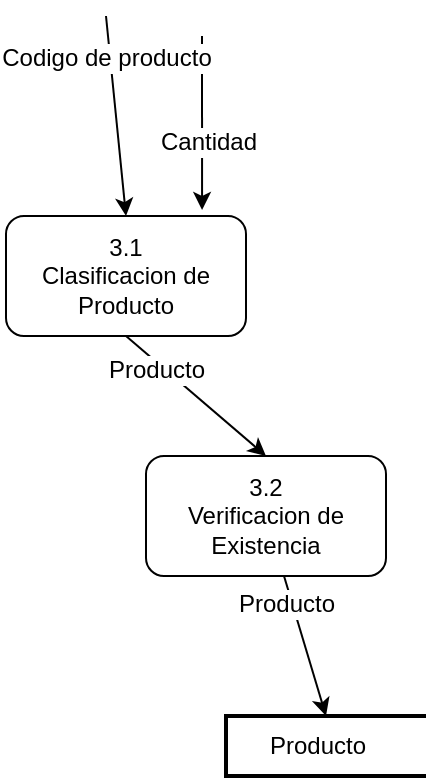 <mxfile version="12.1.0" type="device" pages="1"><diagram id="PoDbJcZhf3v891BJepXV" name="Page-1"><mxGraphModel dx="639" dy="599" grid="1" gridSize="10" guides="1" tooltips="1" connect="1" arrows="1" fold="1" page="1" pageScale="1" pageWidth="850" pageHeight="1100" math="0" shadow="0"><root><mxCell id="0"/><mxCell id="1" parent="0"/><mxCell id="snAHuqlN03sdnoS_7xsD-1" value="3.1&lt;br&gt;Clasificacion de Producto" style="rounded=1;whiteSpace=wrap;html=1;" parent="1" vertex="1"><mxGeometry x="90" y="160" width="120" height="60" as="geometry"/></mxCell><mxCell id="snAHuqlN03sdnoS_7xsD-4" value="" style="endArrow=classic;html=1;entryX=0.817;entryY=-0.05;entryDx=0;entryDy=0;entryPerimeter=0;" parent="1" target="snAHuqlN03sdnoS_7xsD-1" edge="1"><mxGeometry width="50" height="50" relative="1" as="geometry"><mxPoint x="188" y="70" as="sourcePoint"/><mxPoint x="210" y="90" as="targetPoint"/></mxGeometry></mxCell><mxCell id="snAHuqlN03sdnoS_7xsD-10" value="Cantidad" style="text;html=1;resizable=0;points=[];align=center;verticalAlign=middle;labelBackgroundColor=#ffffff;" parent="snAHuqlN03sdnoS_7xsD-4" vertex="1" connectable="0"><mxGeometry x="0.218" y="3" relative="1" as="geometry"><mxPoint as="offset"/></mxGeometry></mxCell><mxCell id="snAHuqlN03sdnoS_7xsD-5" value="" style="endArrow=classic;html=1;entryX=0.5;entryY=0;entryDx=0;entryDy=0;" parent="1" target="snAHuqlN03sdnoS_7xsD-1" edge="1"><mxGeometry width="50" height="50" relative="1" as="geometry"><mxPoint x="140" y="60" as="sourcePoint"/><mxPoint x="150" y="150" as="targetPoint"/></mxGeometry></mxCell><mxCell id="snAHuqlN03sdnoS_7xsD-9" value="Codigo de producto" style="text;html=1;resizable=0;points=[];align=center;verticalAlign=middle;labelBackgroundColor=#ffffff;" parent="snAHuqlN03sdnoS_7xsD-5" vertex="1" connectable="0"><mxGeometry x="0.501" relative="1" as="geometry"><mxPoint x="-7.5" y="-54.5" as="offset"/></mxGeometry></mxCell><mxCell id="snAHuqlN03sdnoS_7xsD-11" value="" style="endArrow=classic;html=1;exitX=0.5;exitY=1;exitDx=0;exitDy=0;" parent="1" source="snAHuqlN03sdnoS_7xsD-1" edge="1"><mxGeometry width="50" height="50" relative="1" as="geometry"><mxPoint x="170" y="330" as="sourcePoint"/><mxPoint x="220" y="280" as="targetPoint"/></mxGeometry></mxCell><mxCell id="snAHuqlN03sdnoS_7xsD-12" value="Producto" style="text;html=1;resizable=0;points=[];align=center;verticalAlign=middle;labelBackgroundColor=#ffffff;" parent="snAHuqlN03sdnoS_7xsD-11" vertex="1" connectable="0"><mxGeometry x="-0.513" y="-3" relative="1" as="geometry"><mxPoint as="offset"/></mxGeometry></mxCell><mxCell id="snAHuqlN03sdnoS_7xsD-13" value="3.2&lt;br&gt;Verificacion de Existencia" style="rounded=1;whiteSpace=wrap;html=1;" parent="1" vertex="1"><mxGeometry x="160" y="280" width="120" height="60" as="geometry"/></mxCell><mxCell id="snAHuqlN03sdnoS_7xsD-15" value="" style="endArrow=classic;html=1;" parent="1" source="snAHuqlN03sdnoS_7xsD-13" edge="1"><mxGeometry width="50" height="50" relative="1" as="geometry"><mxPoint x="200" y="420" as="sourcePoint"/><mxPoint x="250" y="410" as="targetPoint"/></mxGeometry></mxCell><mxCell id="snAHuqlN03sdnoS_7xsD-17" value="Producto" style="text;html=1;resizable=0;points=[];align=center;verticalAlign=middle;labelBackgroundColor=#ffffff;" parent="snAHuqlN03sdnoS_7xsD-15" vertex="1" connectable="0"><mxGeometry x="-0.625" y="-3" relative="1" as="geometry"><mxPoint as="offset"/></mxGeometry></mxCell><mxCell id="snAHuqlN03sdnoS_7xsD-19" value="&amp;nbsp; &amp;nbsp; &amp;nbsp; Producto" style="strokeWidth=2;html=1;shape=mxgraph.flowchart.annotation_1;align=left;pointerEvents=1;connectable=0;" parent="1" vertex="1"><mxGeometry x="200" y="410" width="100" height="30" as="geometry"/></mxCell></root></mxGraphModel></diagram></mxfile>